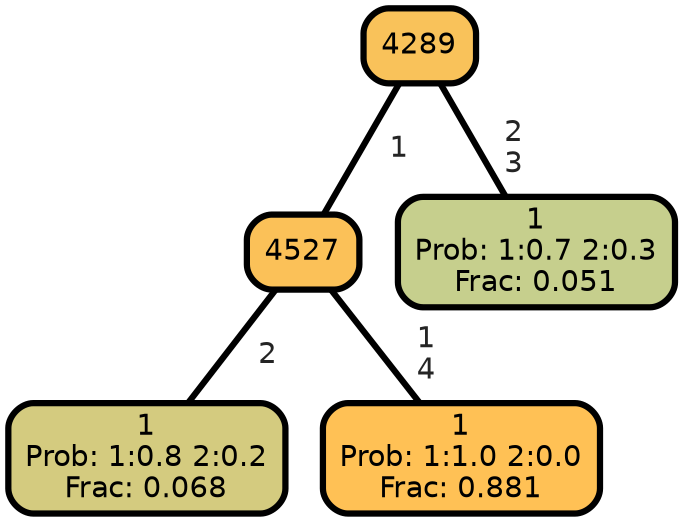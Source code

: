 graph Tree {
node [shape=box, style="filled, rounded",color="black",penwidth="3",fontcolor="black",                 fontname=helvetica] ;
graph [ranksep="0 equally", splines=straight,                 bgcolor=transparent, dpi=200] ;
edge [fontname=helvetica, fontweight=bold,fontcolor=grey14,color=black] ;
0 [label="1
Prob: 1:0.8 2:0.2
Frac: 0.068", fillcolor="#d4cb7f"] ;
1 [label="4527", fillcolor="#fbc158"] ;
2 [label="1
Prob: 1:1.0 2:0.0
Frac: 0.881", fillcolor="#ffc155"] ;
3 [label="4289", fillcolor="#f9c25a"] ;
4 [label="1
Prob: 1:0.7 2:0.3
Frac: 0.051", fillcolor="#c6cf8d"] ;
1 -- 0 [label=" 2",penwidth=3] ;
1 -- 2 [label=" 1\n 4",penwidth=3] ;
3 -- 1 [label=" 1",penwidth=3] ;
3 -- 4 [label=" 2\n 3",penwidth=3] ;
{rank = same;}}